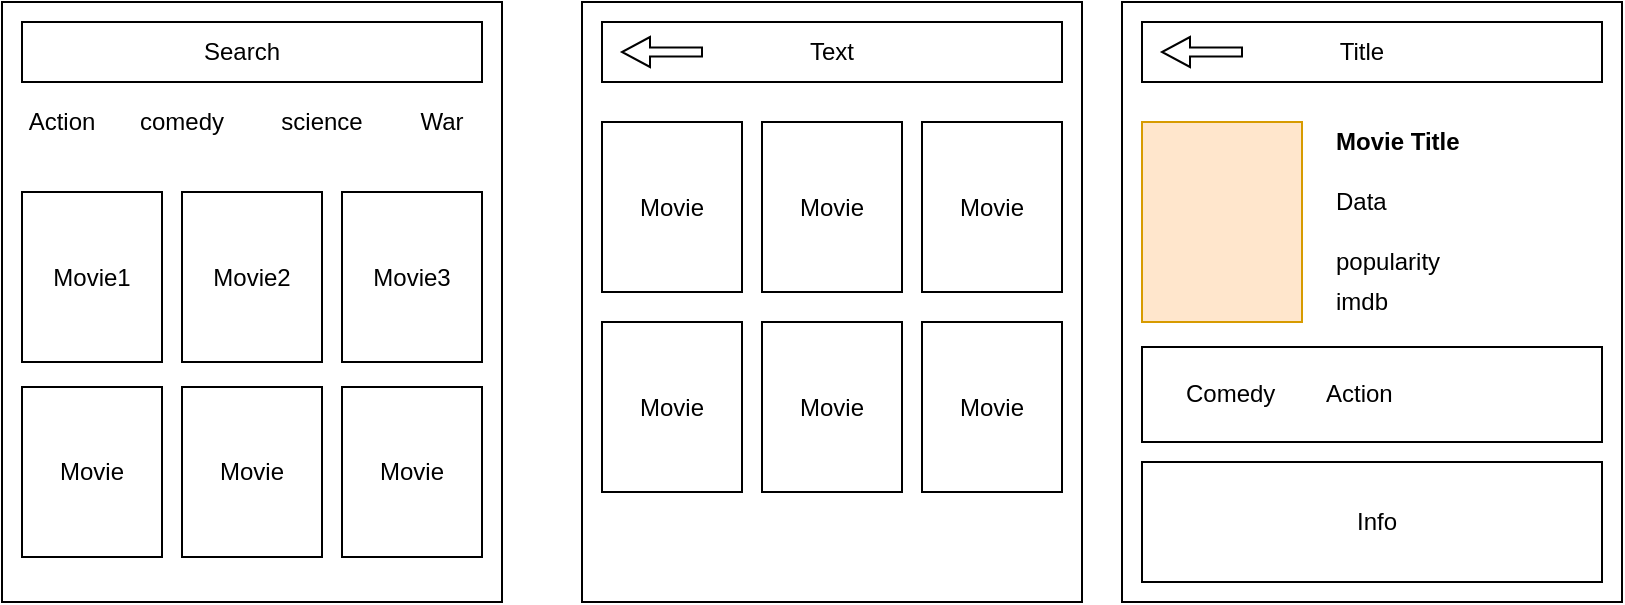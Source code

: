 <mxfile version="12.5.1"><diagram id="1J1Sz2rHrk6i0dE_lboM" name="Page-1"><mxGraphModel dx="868" dy="488" grid="1" gridSize="10" guides="1" tooltips="1" connect="1" arrows="1" fold="1" page="1" pageScale="1" pageWidth="850" pageHeight="1100" math="0" shadow="0"><root><mxCell id="0"/><mxCell id="1" parent="0"/><mxCell id="oJB97iGPKRvPfmK-lSLp-89" value="" style="rounded=0;whiteSpace=wrap;html=1;" vertex="1" parent="1"><mxGeometry x="20" y="20" width="250" height="300" as="geometry"/></mxCell><mxCell id="oJB97iGPKRvPfmK-lSLp-3" value="" style="rounded=0;whiteSpace=wrap;html=1;" vertex="1" parent="1"><mxGeometry x="310" y="20" width="250" height="300" as="geometry"/></mxCell><mxCell id="oJB97iGPKRvPfmK-lSLp-6" value="Action" style="text;html=1;strokeColor=none;fillColor=none;align=center;verticalAlign=middle;whiteSpace=wrap;rounded=0;" vertex="1" parent="1"><mxGeometry x="30" y="70" width="40" height="20" as="geometry"/></mxCell><mxCell id="oJB97iGPKRvPfmK-lSLp-7" value="comedy" style="text;html=1;strokeColor=none;fillColor=none;align=center;verticalAlign=middle;whiteSpace=wrap;rounded=0;" vertex="1" parent="1"><mxGeometry x="90" y="70" width="40" height="20" as="geometry"/></mxCell><mxCell id="oJB97iGPKRvPfmK-lSLp-8" value="science" style="text;html=1;strokeColor=none;fillColor=none;align=center;verticalAlign=middle;whiteSpace=wrap;rounded=0;" vertex="1" parent="1"><mxGeometry x="160" y="70" width="40" height="20" as="geometry"/></mxCell><mxCell id="oJB97iGPKRvPfmK-lSLp-9" value="War" style="text;html=1;strokeColor=none;fillColor=none;align=center;verticalAlign=middle;whiteSpace=wrap;rounded=0;" vertex="1" parent="1"><mxGeometry x="220" y="70" width="40" height="20" as="geometry"/></mxCell><mxCell id="oJB97iGPKRvPfmK-lSLp-12" value="" style="rounded=0;whiteSpace=wrap;html=1;" vertex="1" parent="1"><mxGeometry x="30" y="115" width="70" height="85" as="geometry"/></mxCell><mxCell id="oJB97iGPKRvPfmK-lSLp-13" value="Movie1" style="text;html=1;strokeColor=none;fillColor=none;align=center;verticalAlign=middle;whiteSpace=wrap;rounded=0;" vertex="1" parent="1"><mxGeometry x="45" y="147.5" width="40" height="20" as="geometry"/></mxCell><mxCell id="oJB97iGPKRvPfmK-lSLp-15" value="" style="rounded=0;whiteSpace=wrap;html=1;" vertex="1" parent="1"><mxGeometry x="190" y="115" width="70" height="85" as="geometry"/></mxCell><mxCell id="oJB97iGPKRvPfmK-lSLp-17" value="Movie3" style="text;html=1;strokeColor=none;fillColor=none;align=center;verticalAlign=middle;whiteSpace=wrap;rounded=0;" vertex="1" parent="1"><mxGeometry x="205" y="147.5" width="40" height="20" as="geometry"/></mxCell><mxCell id="oJB97iGPKRvPfmK-lSLp-19" value="" style="rounded=0;whiteSpace=wrap;html=1;" vertex="1" parent="1"><mxGeometry x="320" y="30" width="230" height="30" as="geometry"/></mxCell><mxCell id="oJB97iGPKRvPfmK-lSLp-22" value="" style="html=1;shadow=0;dashed=0;align=center;verticalAlign=middle;shape=mxgraph.arrows2.arrow;dy=0.7;dx=14;flipH=1;notch=0;" vertex="1" parent="1"><mxGeometry x="330" y="37.5" width="40" height="15" as="geometry"/></mxCell><mxCell id="oJB97iGPKRvPfmK-lSLp-25" value="Text" style="text;html=1;strokeColor=none;fillColor=none;align=center;verticalAlign=middle;whiteSpace=wrap;rounded=0;" vertex="1" parent="1"><mxGeometry x="415" y="35" width="40" height="20" as="geometry"/></mxCell><mxCell id="oJB97iGPKRvPfmK-lSLp-27" value="" style="group" vertex="1" connectable="0" parent="1"><mxGeometry x="110" y="115" width="70" height="85" as="geometry"/></mxCell><mxCell id="oJB97iGPKRvPfmK-lSLp-14" value="" style="rounded=0;whiteSpace=wrap;html=1;" vertex="1" parent="oJB97iGPKRvPfmK-lSLp-27"><mxGeometry width="70" height="85" as="geometry"/></mxCell><mxCell id="oJB97iGPKRvPfmK-lSLp-16" value="Movie2" style="text;html=1;strokeColor=none;fillColor=none;align=center;verticalAlign=middle;whiteSpace=wrap;rounded=0;" vertex="1" parent="oJB97iGPKRvPfmK-lSLp-27"><mxGeometry x="15" y="32.5" width="40" height="20" as="geometry"/></mxCell><mxCell id="oJB97iGPKRvPfmK-lSLp-43" value="" style="group" vertex="1" connectable="0" parent="1"><mxGeometry x="320" y="80" width="70" height="85" as="geometry"/></mxCell><mxCell id="oJB97iGPKRvPfmK-lSLp-28" value="" style="group" vertex="1" connectable="0" parent="oJB97iGPKRvPfmK-lSLp-43"><mxGeometry width="70" height="85" as="geometry"/></mxCell><mxCell id="oJB97iGPKRvPfmK-lSLp-36" value="" style="group" vertex="1" connectable="0" parent="oJB97iGPKRvPfmK-lSLp-28"><mxGeometry width="70" height="85" as="geometry"/></mxCell><mxCell id="oJB97iGPKRvPfmK-lSLp-29" value="" style="rounded=0;whiteSpace=wrap;html=1;" vertex="1" parent="oJB97iGPKRvPfmK-lSLp-36"><mxGeometry width="70" height="85" as="geometry"/></mxCell><mxCell id="oJB97iGPKRvPfmK-lSLp-30" value="Movie" style="text;html=1;strokeColor=none;fillColor=none;align=center;verticalAlign=middle;whiteSpace=wrap;rounded=0;" vertex="1" parent="oJB97iGPKRvPfmK-lSLp-36"><mxGeometry x="15" y="32.5" width="40" height="20" as="geometry"/></mxCell><mxCell id="oJB97iGPKRvPfmK-lSLp-44" value="" style="group" vertex="1" connectable="0" parent="1"><mxGeometry x="400" y="80" width="70" height="85" as="geometry"/></mxCell><mxCell id="oJB97iGPKRvPfmK-lSLp-45" value="" style="group" vertex="1" connectable="0" parent="oJB97iGPKRvPfmK-lSLp-44"><mxGeometry width="70" height="85" as="geometry"/></mxCell><mxCell id="oJB97iGPKRvPfmK-lSLp-46" value="" style="group" vertex="1" connectable="0" parent="oJB97iGPKRvPfmK-lSLp-45"><mxGeometry width="70" height="85" as="geometry"/></mxCell><mxCell id="oJB97iGPKRvPfmK-lSLp-47" value="" style="rounded=0;whiteSpace=wrap;html=1;" vertex="1" parent="oJB97iGPKRvPfmK-lSLp-46"><mxGeometry width="70" height="85" as="geometry"/></mxCell><mxCell id="oJB97iGPKRvPfmK-lSLp-48" value="Movie" style="text;html=1;strokeColor=none;fillColor=none;align=center;verticalAlign=middle;whiteSpace=wrap;rounded=0;" vertex="1" parent="oJB97iGPKRvPfmK-lSLp-46"><mxGeometry x="15" y="32.5" width="40" height="20" as="geometry"/></mxCell><mxCell id="oJB97iGPKRvPfmK-lSLp-49" value="" style="group" vertex="1" connectable="0" parent="1"><mxGeometry x="320" y="180" width="70" height="85" as="geometry"/></mxCell><mxCell id="oJB97iGPKRvPfmK-lSLp-50" value="" style="group" vertex="1" connectable="0" parent="oJB97iGPKRvPfmK-lSLp-49"><mxGeometry width="70" height="85" as="geometry"/></mxCell><mxCell id="oJB97iGPKRvPfmK-lSLp-51" value="" style="group" vertex="1" connectable="0" parent="oJB97iGPKRvPfmK-lSLp-50"><mxGeometry width="70" height="85" as="geometry"/></mxCell><mxCell id="oJB97iGPKRvPfmK-lSLp-52" value="" style="rounded=0;whiteSpace=wrap;html=1;" vertex="1" parent="oJB97iGPKRvPfmK-lSLp-51"><mxGeometry width="70" height="85" as="geometry"/></mxCell><mxCell id="oJB97iGPKRvPfmK-lSLp-53" value="Movie" style="text;html=1;strokeColor=none;fillColor=none;align=center;verticalAlign=middle;whiteSpace=wrap;rounded=0;" vertex="1" parent="oJB97iGPKRvPfmK-lSLp-51"><mxGeometry x="15" y="32.5" width="40" height="20" as="geometry"/></mxCell><mxCell id="oJB97iGPKRvPfmK-lSLp-54" value="" style="group" vertex="1" connectable="0" parent="1"><mxGeometry x="480" y="80" width="70" height="85" as="geometry"/></mxCell><mxCell id="oJB97iGPKRvPfmK-lSLp-55" value="" style="group" vertex="1" connectable="0" parent="oJB97iGPKRvPfmK-lSLp-54"><mxGeometry width="70" height="85" as="geometry"/></mxCell><mxCell id="oJB97iGPKRvPfmK-lSLp-56" value="" style="group" vertex="1" connectable="0" parent="oJB97iGPKRvPfmK-lSLp-55"><mxGeometry width="70" height="85" as="geometry"/></mxCell><mxCell id="oJB97iGPKRvPfmK-lSLp-57" value="" style="rounded=0;whiteSpace=wrap;html=1;" vertex="1" parent="oJB97iGPKRvPfmK-lSLp-56"><mxGeometry width="70" height="85" as="geometry"/></mxCell><mxCell id="oJB97iGPKRvPfmK-lSLp-58" value="Movie" style="text;html=1;strokeColor=none;fillColor=none;align=center;verticalAlign=middle;whiteSpace=wrap;rounded=0;" vertex="1" parent="oJB97iGPKRvPfmK-lSLp-56"><mxGeometry x="15" y="32.5" width="40" height="20" as="geometry"/></mxCell><mxCell id="oJB97iGPKRvPfmK-lSLp-64" value="" style="group" vertex="1" connectable="0" parent="1"><mxGeometry x="480" y="180" width="70" height="85" as="geometry"/></mxCell><mxCell id="oJB97iGPKRvPfmK-lSLp-65" value="" style="group" vertex="1" connectable="0" parent="oJB97iGPKRvPfmK-lSLp-64"><mxGeometry width="70" height="85" as="geometry"/></mxCell><mxCell id="oJB97iGPKRvPfmK-lSLp-66" value="" style="group" vertex="1" connectable="0" parent="oJB97iGPKRvPfmK-lSLp-65"><mxGeometry width="70" height="85" as="geometry"/></mxCell><mxCell id="oJB97iGPKRvPfmK-lSLp-67" value="" style="rounded=0;whiteSpace=wrap;html=1;" vertex="1" parent="oJB97iGPKRvPfmK-lSLp-66"><mxGeometry width="70" height="85" as="geometry"/></mxCell><mxCell id="oJB97iGPKRvPfmK-lSLp-68" value="Movie" style="text;html=1;strokeColor=none;fillColor=none;align=center;verticalAlign=middle;whiteSpace=wrap;rounded=0;" vertex="1" parent="oJB97iGPKRvPfmK-lSLp-66"><mxGeometry x="15" y="32.5" width="40" height="20" as="geometry"/></mxCell><mxCell id="oJB97iGPKRvPfmK-lSLp-69" value="" style="group" vertex="1" connectable="0" parent="1"><mxGeometry x="400" y="180" width="120" height="85" as="geometry"/></mxCell><mxCell id="oJB97iGPKRvPfmK-lSLp-70" value="" style="group" vertex="1" connectable="0" parent="oJB97iGPKRvPfmK-lSLp-69"><mxGeometry width="120" height="85" as="geometry"/></mxCell><mxCell id="oJB97iGPKRvPfmK-lSLp-71" value="" style="group" vertex="1" connectable="0" parent="oJB97iGPKRvPfmK-lSLp-70"><mxGeometry width="120" height="85" as="geometry"/></mxCell><mxCell id="oJB97iGPKRvPfmK-lSLp-72" value="" style="rounded=0;whiteSpace=wrap;html=1;" vertex="1" parent="oJB97iGPKRvPfmK-lSLp-71"><mxGeometry width="70" height="85" as="geometry"/></mxCell><mxCell id="oJB97iGPKRvPfmK-lSLp-73" value="Movie" style="text;html=1;strokeColor=none;fillColor=none;align=center;verticalAlign=middle;whiteSpace=wrap;rounded=0;" vertex="1" parent="oJB97iGPKRvPfmK-lSLp-71"><mxGeometry x="15" y="32.5" width="40" height="20" as="geometry"/></mxCell><mxCell id="oJB97iGPKRvPfmK-lSLp-74" value="" style="group" vertex="1" connectable="0" parent="1"><mxGeometry x="190" y="212.5" width="70" height="85" as="geometry"/></mxCell><mxCell id="oJB97iGPKRvPfmK-lSLp-75" value="" style="group" vertex="1" connectable="0" parent="oJB97iGPKRvPfmK-lSLp-74"><mxGeometry width="70" height="85" as="geometry"/></mxCell><mxCell id="oJB97iGPKRvPfmK-lSLp-76" value="" style="group" vertex="1" connectable="0" parent="oJB97iGPKRvPfmK-lSLp-75"><mxGeometry width="70" height="85" as="geometry"/></mxCell><mxCell id="oJB97iGPKRvPfmK-lSLp-77" value="" style="rounded=0;whiteSpace=wrap;html=1;" vertex="1" parent="oJB97iGPKRvPfmK-lSLp-76"><mxGeometry width="70" height="85" as="geometry"/></mxCell><mxCell id="oJB97iGPKRvPfmK-lSLp-78" value="Movie" style="text;html=1;strokeColor=none;fillColor=none;align=center;verticalAlign=middle;whiteSpace=wrap;rounded=0;" vertex="1" parent="oJB97iGPKRvPfmK-lSLp-76"><mxGeometry x="15" y="32.5" width="40" height="20" as="geometry"/></mxCell><mxCell id="oJB97iGPKRvPfmK-lSLp-79" value="" style="group" vertex="1" connectable="0" parent="1"><mxGeometry x="110" y="212.5" width="70" height="85" as="geometry"/></mxCell><mxCell id="oJB97iGPKRvPfmK-lSLp-80" value="" style="group" vertex="1" connectable="0" parent="oJB97iGPKRvPfmK-lSLp-79"><mxGeometry width="70" height="85" as="geometry"/></mxCell><mxCell id="oJB97iGPKRvPfmK-lSLp-81" value="" style="group" vertex="1" connectable="0" parent="oJB97iGPKRvPfmK-lSLp-80"><mxGeometry width="70" height="85" as="geometry"/></mxCell><mxCell id="oJB97iGPKRvPfmK-lSLp-82" value="" style="rounded=0;whiteSpace=wrap;html=1;" vertex="1" parent="oJB97iGPKRvPfmK-lSLp-81"><mxGeometry width="70" height="85" as="geometry"/></mxCell><mxCell id="oJB97iGPKRvPfmK-lSLp-83" value="Movie" style="text;html=1;strokeColor=none;fillColor=none;align=center;verticalAlign=middle;whiteSpace=wrap;rounded=0;" vertex="1" parent="oJB97iGPKRvPfmK-lSLp-81"><mxGeometry x="15" y="32.5" width="40" height="20" as="geometry"/></mxCell><mxCell id="oJB97iGPKRvPfmK-lSLp-84" value="" style="group" vertex="1" connectable="0" parent="1"><mxGeometry x="30" y="212.5" width="70" height="85" as="geometry"/></mxCell><mxCell id="oJB97iGPKRvPfmK-lSLp-85" value="" style="group" vertex="1" connectable="0" parent="oJB97iGPKRvPfmK-lSLp-84"><mxGeometry width="70" height="85" as="geometry"/></mxCell><mxCell id="oJB97iGPKRvPfmK-lSLp-86" value="" style="group" vertex="1" connectable="0" parent="oJB97iGPKRvPfmK-lSLp-85"><mxGeometry width="70" height="85" as="geometry"/></mxCell><mxCell id="oJB97iGPKRvPfmK-lSLp-87" value="" style="rounded=0;whiteSpace=wrap;html=1;" vertex="1" parent="oJB97iGPKRvPfmK-lSLp-86"><mxGeometry width="70" height="85" as="geometry"/></mxCell><mxCell id="oJB97iGPKRvPfmK-lSLp-88" value="Movie" style="text;html=1;strokeColor=none;fillColor=none;align=center;verticalAlign=middle;whiteSpace=wrap;rounded=0;" vertex="1" parent="oJB97iGPKRvPfmK-lSLp-86"><mxGeometry x="15" y="32.5" width="40" height="20" as="geometry"/></mxCell><mxCell id="oJB97iGPKRvPfmK-lSLp-91" value="" style="rounded=0;whiteSpace=wrap;html=1;" vertex="1" parent="1"><mxGeometry x="580" y="20" width="250" height="300" as="geometry"/></mxCell><mxCell id="oJB97iGPKRvPfmK-lSLp-93" value="" style="group" vertex="1" connectable="0" parent="1"><mxGeometry x="30" y="30" width="230" height="30" as="geometry"/></mxCell><mxCell id="oJB97iGPKRvPfmK-lSLp-2" value="" style="rounded=0;whiteSpace=wrap;html=1;" vertex="1" parent="oJB97iGPKRvPfmK-lSLp-93"><mxGeometry width="230" height="30" as="geometry"/></mxCell><mxCell id="oJB97iGPKRvPfmK-lSLp-5" value="Search" style="text;html=1;strokeColor=none;fillColor=none;align=center;verticalAlign=middle;whiteSpace=wrap;rounded=0;" vertex="1" parent="oJB97iGPKRvPfmK-lSLp-93"><mxGeometry x="20" y="5" width="180" height="20" as="geometry"/></mxCell><mxCell id="oJB97iGPKRvPfmK-lSLp-94" value="" style="group" vertex="1" connectable="0" parent="1"><mxGeometry x="590" y="30" width="230" height="30" as="geometry"/></mxCell><mxCell id="oJB97iGPKRvPfmK-lSLp-95" value="" style="rounded=0;whiteSpace=wrap;html=1;" vertex="1" parent="oJB97iGPKRvPfmK-lSLp-94"><mxGeometry width="230" height="30" as="geometry"/></mxCell><mxCell id="oJB97iGPKRvPfmK-lSLp-96" value="Title" style="text;html=1;strokeColor=none;fillColor=none;align=center;verticalAlign=middle;whiteSpace=wrap;rounded=0;" vertex="1" parent="oJB97iGPKRvPfmK-lSLp-94"><mxGeometry x="20" y="5" width="180" height="20" as="geometry"/></mxCell><mxCell id="oJB97iGPKRvPfmK-lSLp-99" value="" style="html=1;shadow=0;dashed=0;align=center;verticalAlign=middle;shape=mxgraph.arrows2.arrow;dy=0.7;dx=14;flipH=1;notch=0;" vertex="1" parent="oJB97iGPKRvPfmK-lSLp-94"><mxGeometry x="10" y="7.5" width="40" height="15" as="geometry"/></mxCell><mxCell id="oJB97iGPKRvPfmK-lSLp-102" value="" style="verticalLabelPosition=bottom;verticalAlign=top;html=1;shape=mxgraph.basic.rect;fillColor2=none;strokeWidth=1;size=20;indent=5;fillColor=#ffe6cc;strokeColor=#d79b00;" vertex="1" parent="1"><mxGeometry x="590" y="80" width="80" height="100" as="geometry"/></mxCell><mxCell id="oJB97iGPKRvPfmK-lSLp-103" value="Movie Title" style="text;html=1;strokeColor=none;fillColor=none;align=left;verticalAlign=middle;whiteSpace=wrap;rounded=0;fontStyle=1" vertex="1" parent="1"><mxGeometry x="685" y="80" width="75" height="20" as="geometry"/></mxCell><mxCell id="oJB97iGPKRvPfmK-lSLp-104" value="Data" style="text;html=1;strokeColor=none;fillColor=none;align=left;verticalAlign=middle;whiteSpace=wrap;rounded=0;" vertex="1" parent="1"><mxGeometry x="685" y="110" width="75" height="20" as="geometry"/></mxCell><mxCell id="oJB97iGPKRvPfmK-lSLp-106" value="popularity" style="text;html=1;strokeColor=none;fillColor=none;align=left;verticalAlign=middle;whiteSpace=wrap;rounded=0;" vertex="1" parent="1"><mxGeometry x="685" y="140" width="75" height="20" as="geometry"/></mxCell><mxCell id="oJB97iGPKRvPfmK-lSLp-107" value="imdb" style="text;html=1;strokeColor=none;fillColor=none;align=left;verticalAlign=middle;whiteSpace=wrap;rounded=0;" vertex="1" parent="1"><mxGeometry x="685" y="160" width="75" height="20" as="geometry"/></mxCell><mxCell id="oJB97iGPKRvPfmK-lSLp-108" value="" style="verticalLabelPosition=bottom;verticalAlign=top;html=1;shape=mxgraph.basic.rect;fillColor2=none;strokeWidth=1;size=20;indent=5;align=left;" vertex="1" parent="1"><mxGeometry x="590" y="192.5" width="230" height="47.5" as="geometry"/></mxCell><mxCell id="oJB97iGPKRvPfmK-lSLp-109" value="Comedy" style="text;html=1;strokeColor=none;fillColor=none;align=left;verticalAlign=middle;whiteSpace=wrap;rounded=0;" vertex="1" parent="1"><mxGeometry x="610" y="206.25" width="75" height="20" as="geometry"/></mxCell><mxCell id="oJB97iGPKRvPfmK-lSLp-110" value="Action" style="text;html=1;strokeColor=none;fillColor=none;align=left;verticalAlign=middle;whiteSpace=wrap;rounded=0;" vertex="1" parent="1"><mxGeometry x="680" y="206.25" width="75" height="20" as="geometry"/></mxCell><mxCell id="oJB97iGPKRvPfmK-lSLp-111" value="" style="verticalLabelPosition=bottom;verticalAlign=top;html=1;shape=mxgraph.basic.rect;fillColor2=none;strokeWidth=1;size=20;indent=5;align=left;" vertex="1" parent="1"><mxGeometry x="590" y="250" width="230" height="60" as="geometry"/></mxCell><mxCell id="oJB97iGPKRvPfmK-lSLp-112" value="Info" style="text;html=1;strokeColor=none;fillColor=none;align=center;verticalAlign=middle;whiteSpace=wrap;rounded=0;" vertex="1" parent="1"><mxGeometry x="670" y="270" width="75" height="20" as="geometry"/></mxCell></root></mxGraphModel></diagram></mxfile>